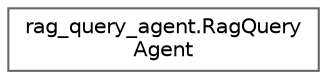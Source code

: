 digraph "Graphical Class Hierarchy"
{
 // LATEX_PDF_SIZE
  bgcolor="transparent";
  edge [fontname=Helvetica,fontsize=10,labelfontname=Helvetica,labelfontsize=10];
  node [fontname=Helvetica,fontsize=10,shape=box,height=0.2,width=0.4];
  rankdir="LR";
  Node0 [id="Node000000",label="rag_query_agent.RagQuery\lAgent",height=0.2,width=0.4,color="grey40", fillcolor="white", style="filled",URL="$classrag__query__agent_1_1RagQueryAgent.html",tooltip=" "];
}
